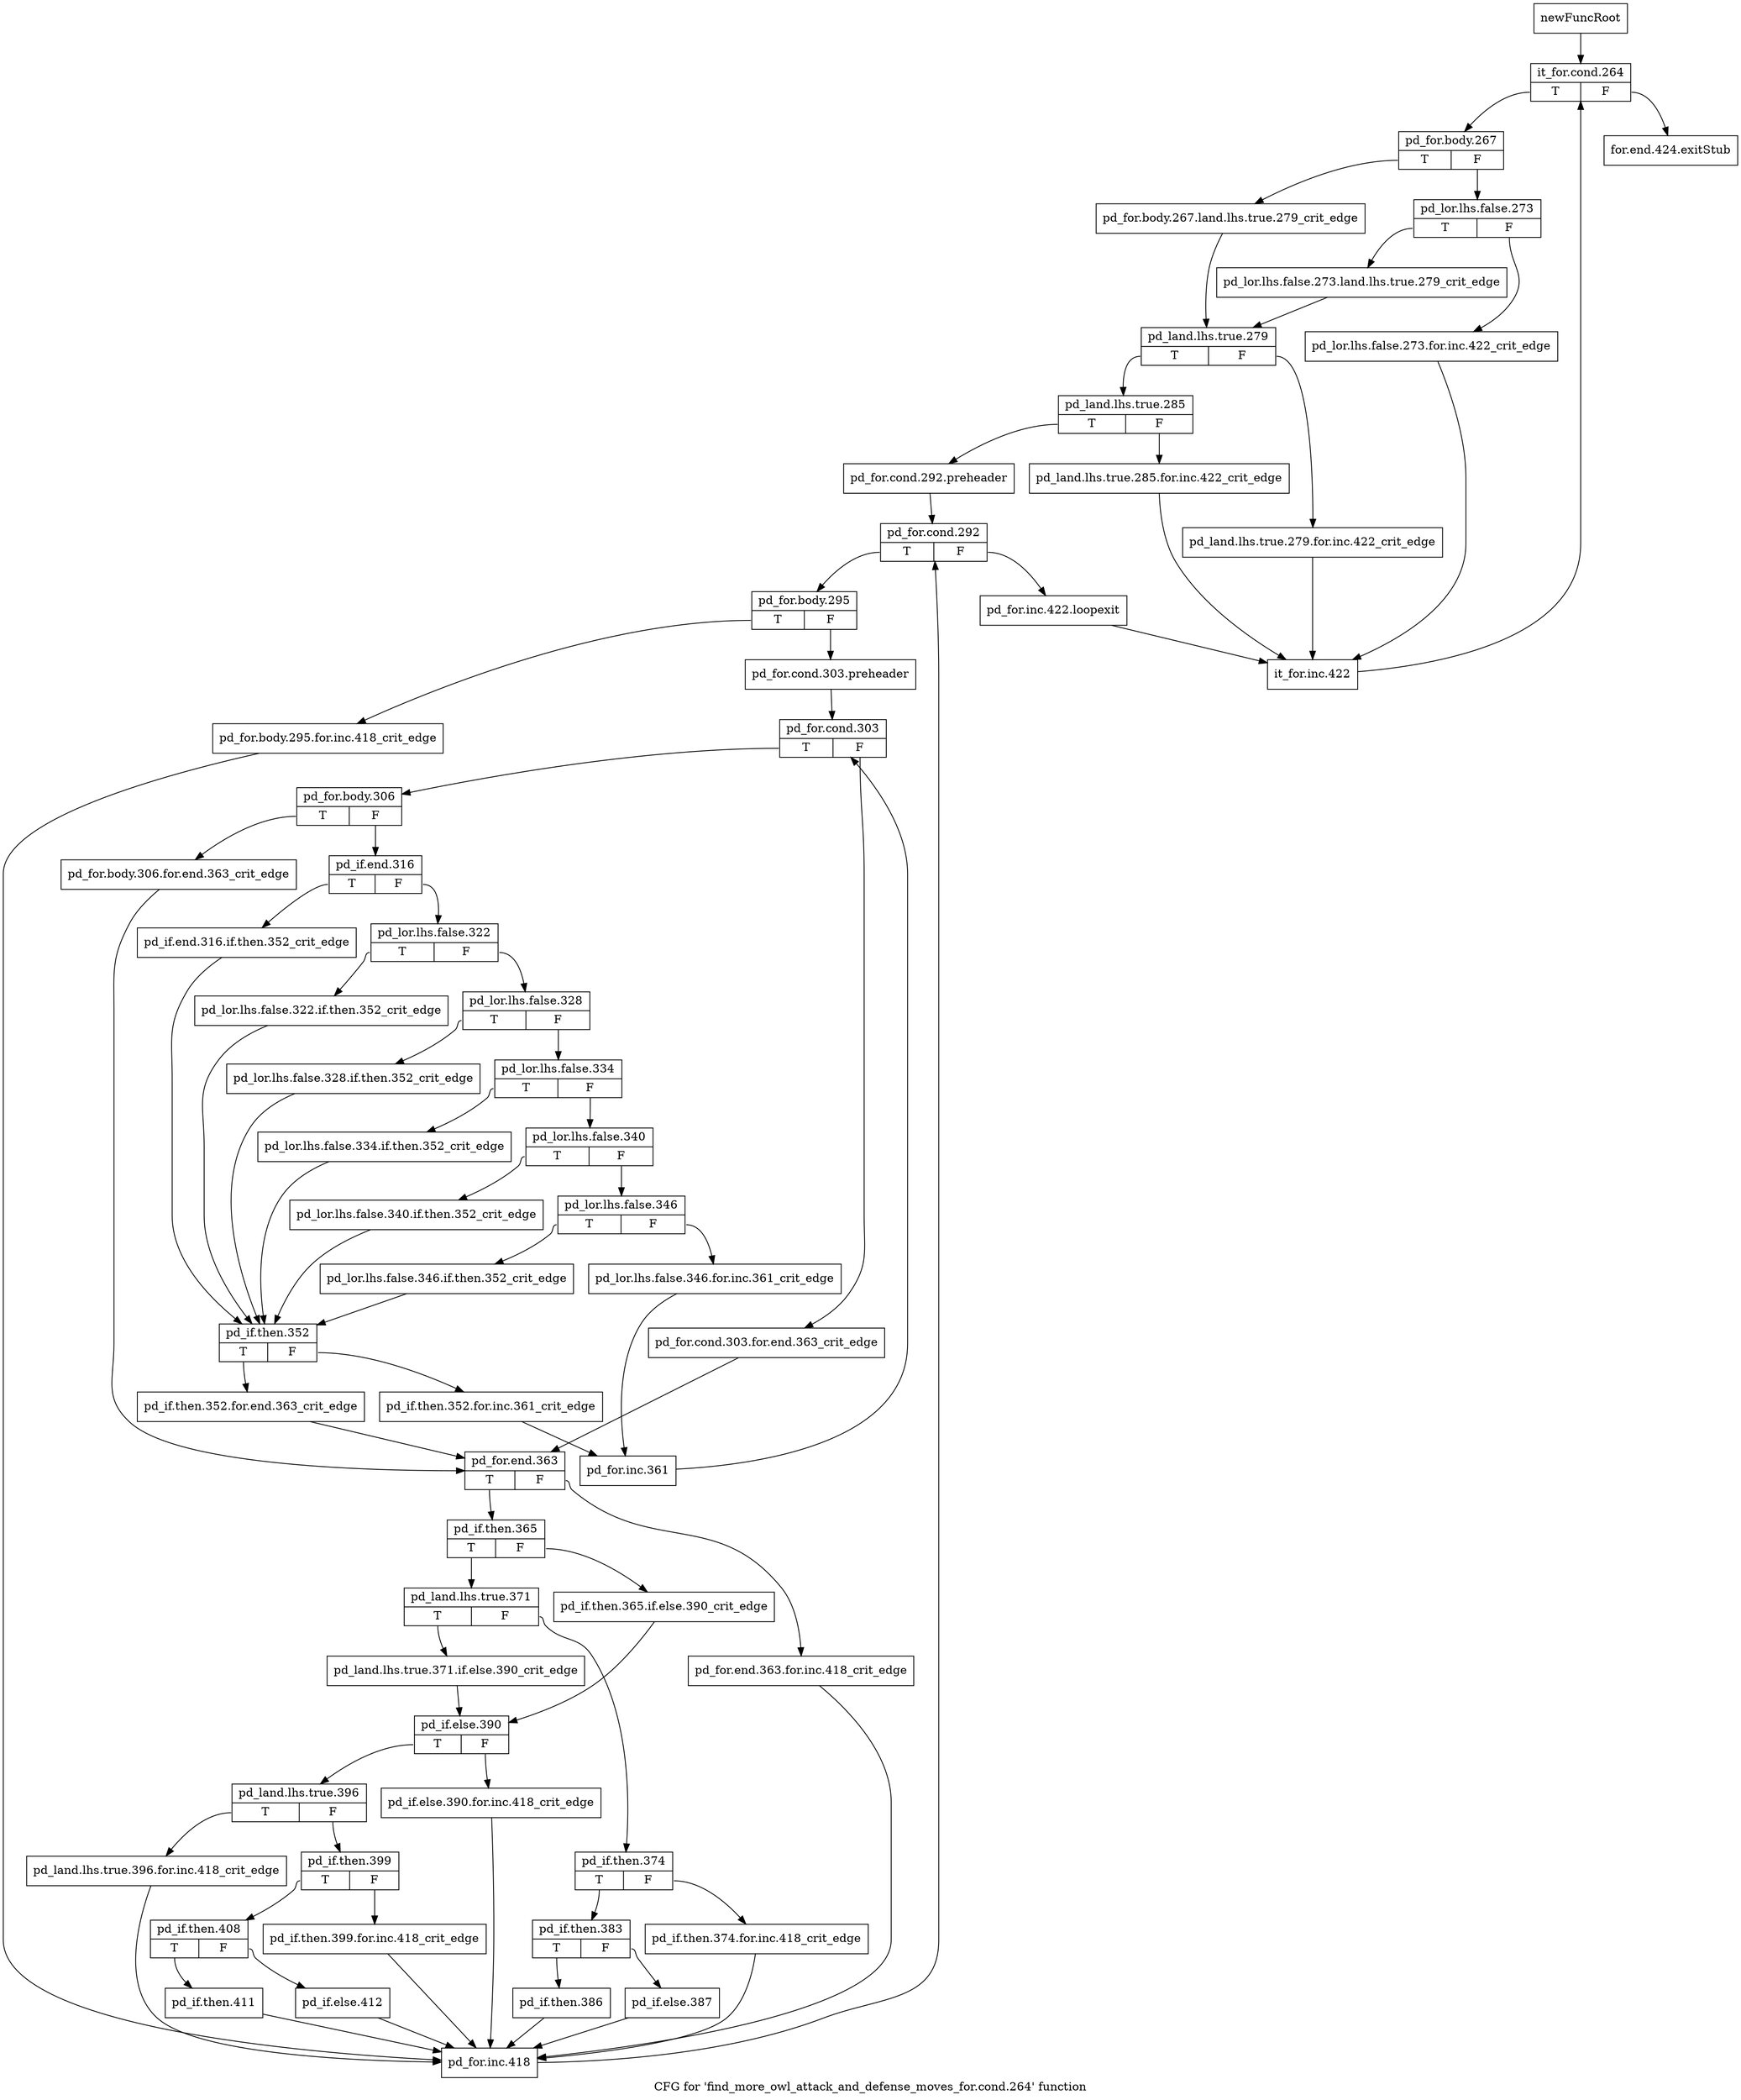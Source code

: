 digraph "CFG for 'find_more_owl_attack_and_defense_moves_for.cond.264' function" {
	label="CFG for 'find_more_owl_attack_and_defense_moves_for.cond.264' function";

	Node0x45d3b70 [shape=record,label="{newFuncRoot}"];
	Node0x45d3b70 -> Node0x45d4470;
	Node0x45d4420 [shape=record,label="{for.end.424.exitStub}"];
	Node0x45d4470 [shape=record,label="{it_for.cond.264|{<s0>T|<s1>F}}"];
	Node0x45d4470:s0 -> Node0x45d44c0;
	Node0x45d4470:s1 -> Node0x45d4420;
	Node0x45d44c0 [shape=record,label="{pd_for.body.267|{<s0>T|<s1>F}}"];
	Node0x45d44c0:s0 -> Node0x45d4600;
	Node0x45d44c0:s1 -> Node0x45d4510;
	Node0x45d4510 [shape=record,label="{pd_lor.lhs.false.273|{<s0>T|<s1>F}}"];
	Node0x45d4510:s0 -> Node0x45d45b0;
	Node0x45d4510:s1 -> Node0x45d4560;
	Node0x45d4560 [shape=record,label="{pd_lor.lhs.false.273.for.inc.422_crit_edge}"];
	Node0x45d4560 -> Node0x45d4880;
	Node0x45d45b0 [shape=record,label="{pd_lor.lhs.false.273.land.lhs.true.279_crit_edge}"];
	Node0x45d45b0 -> Node0x45d4650;
	Node0x45d4600 [shape=record,label="{pd_for.body.267.land.lhs.true.279_crit_edge}"];
	Node0x45d4600 -> Node0x45d4650;
	Node0x45d4650 [shape=record,label="{pd_land.lhs.true.279|{<s0>T|<s1>F}}"];
	Node0x45d4650:s0 -> Node0x45d46f0;
	Node0x45d4650:s1 -> Node0x45d46a0;
	Node0x45d46a0 [shape=record,label="{pd_land.lhs.true.279.for.inc.422_crit_edge}"];
	Node0x45d46a0 -> Node0x45d4880;
	Node0x45d46f0 [shape=record,label="{pd_land.lhs.true.285|{<s0>T|<s1>F}}"];
	Node0x45d46f0:s0 -> Node0x45d4790;
	Node0x45d46f0:s1 -> Node0x45d4740;
	Node0x45d4740 [shape=record,label="{pd_land.lhs.true.285.for.inc.422_crit_edge}"];
	Node0x45d4740 -> Node0x45d4880;
	Node0x45d4790 [shape=record,label="{pd_for.cond.292.preheader}"];
	Node0x45d4790 -> Node0x45d47e0;
	Node0x45d47e0 [shape=record,label="{pd_for.cond.292|{<s0>T|<s1>F}}"];
	Node0x45d47e0:s0 -> Node0x45d48d0;
	Node0x45d47e0:s1 -> Node0x45d4830;
	Node0x45d4830 [shape=record,label="{pd_for.inc.422.loopexit}"];
	Node0x45d4830 -> Node0x45d4880;
	Node0x45d4880 [shape=record,label="{it_for.inc.422}"];
	Node0x45d4880 -> Node0x45d4470;
	Node0x45d48d0 [shape=record,label="{pd_for.body.295|{<s0>T|<s1>F}}"];
	Node0x45d48d0:s0 -> Node0x45d5640;
	Node0x45d48d0:s1 -> Node0x45d4920;
	Node0x45d4920 [shape=record,label="{pd_for.cond.303.preheader}"];
	Node0x45d4920 -> Node0x45d4970;
	Node0x45d4970 [shape=record,label="{pd_for.cond.303|{<s0>T|<s1>F}}"];
	Node0x45d4970:s0 -> Node0x45d4a10;
	Node0x45d4970:s1 -> Node0x45d49c0;
	Node0x45d49c0 [shape=record,label="{pd_for.cond.303.for.end.363_crit_edge}"];
	Node0x45d49c0 -> Node0x45d5000;
	Node0x45d4a10 [shape=record,label="{pd_for.body.306|{<s0>T|<s1>F}}"];
	Node0x45d4a10:s0 -> Node0x45d4fb0;
	Node0x45d4a10:s1 -> Node0x45d4a60;
	Node0x45d4a60 [shape=record,label="{pd_if.end.316|{<s0>T|<s1>F}}"];
	Node0x45d4a60:s0 -> Node0x45d4e20;
	Node0x45d4a60:s1 -> Node0x45d4ab0;
	Node0x45d4ab0 [shape=record,label="{pd_lor.lhs.false.322|{<s0>T|<s1>F}}"];
	Node0x45d4ab0:s0 -> Node0x45d4dd0;
	Node0x45d4ab0:s1 -> Node0x45d4b00;
	Node0x45d4b00 [shape=record,label="{pd_lor.lhs.false.328|{<s0>T|<s1>F}}"];
	Node0x45d4b00:s0 -> Node0x45d4d80;
	Node0x45d4b00:s1 -> Node0x45d4b50;
	Node0x45d4b50 [shape=record,label="{pd_lor.lhs.false.334|{<s0>T|<s1>F}}"];
	Node0x45d4b50:s0 -> Node0x45d4d30;
	Node0x45d4b50:s1 -> Node0x45d4ba0;
	Node0x45d4ba0 [shape=record,label="{pd_lor.lhs.false.340|{<s0>T|<s1>F}}"];
	Node0x45d4ba0:s0 -> Node0x45d4ce0;
	Node0x45d4ba0:s1 -> Node0x45d4bf0;
	Node0x45d4bf0 [shape=record,label="{pd_lor.lhs.false.346|{<s0>T|<s1>F}}"];
	Node0x45d4bf0:s0 -> Node0x45d4c90;
	Node0x45d4bf0:s1 -> Node0x45d4c40;
	Node0x45d4c40 [shape=record,label="{pd_lor.lhs.false.346.for.inc.361_crit_edge}"];
	Node0x45d4c40 -> Node0x45d4f10;
	Node0x45d4c90 [shape=record,label="{pd_lor.lhs.false.346.if.then.352_crit_edge}"];
	Node0x45d4c90 -> Node0x45d4e70;
	Node0x45d4ce0 [shape=record,label="{pd_lor.lhs.false.340.if.then.352_crit_edge}"];
	Node0x45d4ce0 -> Node0x45d4e70;
	Node0x45d4d30 [shape=record,label="{pd_lor.lhs.false.334.if.then.352_crit_edge}"];
	Node0x45d4d30 -> Node0x45d4e70;
	Node0x45d4d80 [shape=record,label="{pd_lor.lhs.false.328.if.then.352_crit_edge}"];
	Node0x45d4d80 -> Node0x45d4e70;
	Node0x45d4dd0 [shape=record,label="{pd_lor.lhs.false.322.if.then.352_crit_edge}"];
	Node0x45d4dd0 -> Node0x45d4e70;
	Node0x45d4e20 [shape=record,label="{pd_if.end.316.if.then.352_crit_edge}"];
	Node0x45d4e20 -> Node0x45d4e70;
	Node0x45d4e70 [shape=record,label="{pd_if.then.352|{<s0>T|<s1>F}}"];
	Node0x45d4e70:s0 -> Node0x45d4f60;
	Node0x45d4e70:s1 -> Node0x45d4ec0;
	Node0x45d4ec0 [shape=record,label="{pd_if.then.352.for.inc.361_crit_edge}"];
	Node0x45d4ec0 -> Node0x45d4f10;
	Node0x45d4f10 [shape=record,label="{pd_for.inc.361}"];
	Node0x45d4f10 -> Node0x45d4970;
	Node0x45d4f60 [shape=record,label="{pd_if.then.352.for.end.363_crit_edge}"];
	Node0x45d4f60 -> Node0x45d5000;
	Node0x45d4fb0 [shape=record,label="{pd_for.body.306.for.end.363_crit_edge}"];
	Node0x45d4fb0 -> Node0x45d5000;
	Node0x45d5000 [shape=record,label="{pd_for.end.363|{<s0>T|<s1>F}}"];
	Node0x45d5000:s0 -> Node0x45d50a0;
	Node0x45d5000:s1 -> Node0x45d5050;
	Node0x45d5050 [shape=record,label="{pd_for.end.363.for.inc.418_crit_edge}"];
	Node0x45d5050 -> Node0x45d5690;
	Node0x45d50a0 [shape=record,label="{pd_if.then.365|{<s0>T|<s1>F}}"];
	Node0x45d50a0:s0 -> Node0x45d5140;
	Node0x45d50a0:s1 -> Node0x45d50f0;
	Node0x45d50f0 [shape=record,label="{pd_if.then.365.if.else.390_crit_edge}"];
	Node0x45d50f0 -> Node0x45d5370;
	Node0x45d5140 [shape=record,label="{pd_land.lhs.true.371|{<s0>T|<s1>F}}"];
	Node0x45d5140:s0 -> Node0x45d5320;
	Node0x45d5140:s1 -> Node0x45d5190;
	Node0x45d5190 [shape=record,label="{pd_if.then.374|{<s0>T|<s1>F}}"];
	Node0x45d5190:s0 -> Node0x45d5230;
	Node0x45d5190:s1 -> Node0x45d51e0;
	Node0x45d51e0 [shape=record,label="{pd_if.then.374.for.inc.418_crit_edge}"];
	Node0x45d51e0 -> Node0x45d5690;
	Node0x45d5230 [shape=record,label="{pd_if.then.383|{<s0>T|<s1>F}}"];
	Node0x45d5230:s0 -> Node0x45d52d0;
	Node0x45d5230:s1 -> Node0x45d5280;
	Node0x45d5280 [shape=record,label="{pd_if.else.387}"];
	Node0x45d5280 -> Node0x45d5690;
	Node0x45d52d0 [shape=record,label="{pd_if.then.386}"];
	Node0x45d52d0 -> Node0x45d5690;
	Node0x45d5320 [shape=record,label="{pd_land.lhs.true.371.if.else.390_crit_edge}"];
	Node0x45d5320 -> Node0x45d5370;
	Node0x45d5370 [shape=record,label="{pd_if.else.390|{<s0>T|<s1>F}}"];
	Node0x45d5370:s0 -> Node0x45d5410;
	Node0x45d5370:s1 -> Node0x45d53c0;
	Node0x45d53c0 [shape=record,label="{pd_if.else.390.for.inc.418_crit_edge}"];
	Node0x45d53c0 -> Node0x45d5690;
	Node0x45d5410 [shape=record,label="{pd_land.lhs.true.396|{<s0>T|<s1>F}}"];
	Node0x45d5410:s0 -> Node0x45d55f0;
	Node0x45d5410:s1 -> Node0x45d5460;
	Node0x45d5460 [shape=record,label="{pd_if.then.399|{<s0>T|<s1>F}}"];
	Node0x45d5460:s0 -> Node0x45d5500;
	Node0x45d5460:s1 -> Node0x45d54b0;
	Node0x45d54b0 [shape=record,label="{pd_if.then.399.for.inc.418_crit_edge}"];
	Node0x45d54b0 -> Node0x45d5690;
	Node0x45d5500 [shape=record,label="{pd_if.then.408|{<s0>T|<s1>F}}"];
	Node0x45d5500:s0 -> Node0x45d55a0;
	Node0x45d5500:s1 -> Node0x45d5550;
	Node0x45d5550 [shape=record,label="{pd_if.else.412}"];
	Node0x45d5550 -> Node0x45d5690;
	Node0x45d55a0 [shape=record,label="{pd_if.then.411}"];
	Node0x45d55a0 -> Node0x45d5690;
	Node0x45d55f0 [shape=record,label="{pd_land.lhs.true.396.for.inc.418_crit_edge}"];
	Node0x45d55f0 -> Node0x45d5690;
	Node0x45d5640 [shape=record,label="{pd_for.body.295.for.inc.418_crit_edge}"];
	Node0x45d5640 -> Node0x45d5690;
	Node0x45d5690 [shape=record,label="{pd_for.inc.418}"];
	Node0x45d5690 -> Node0x45d47e0;
}
